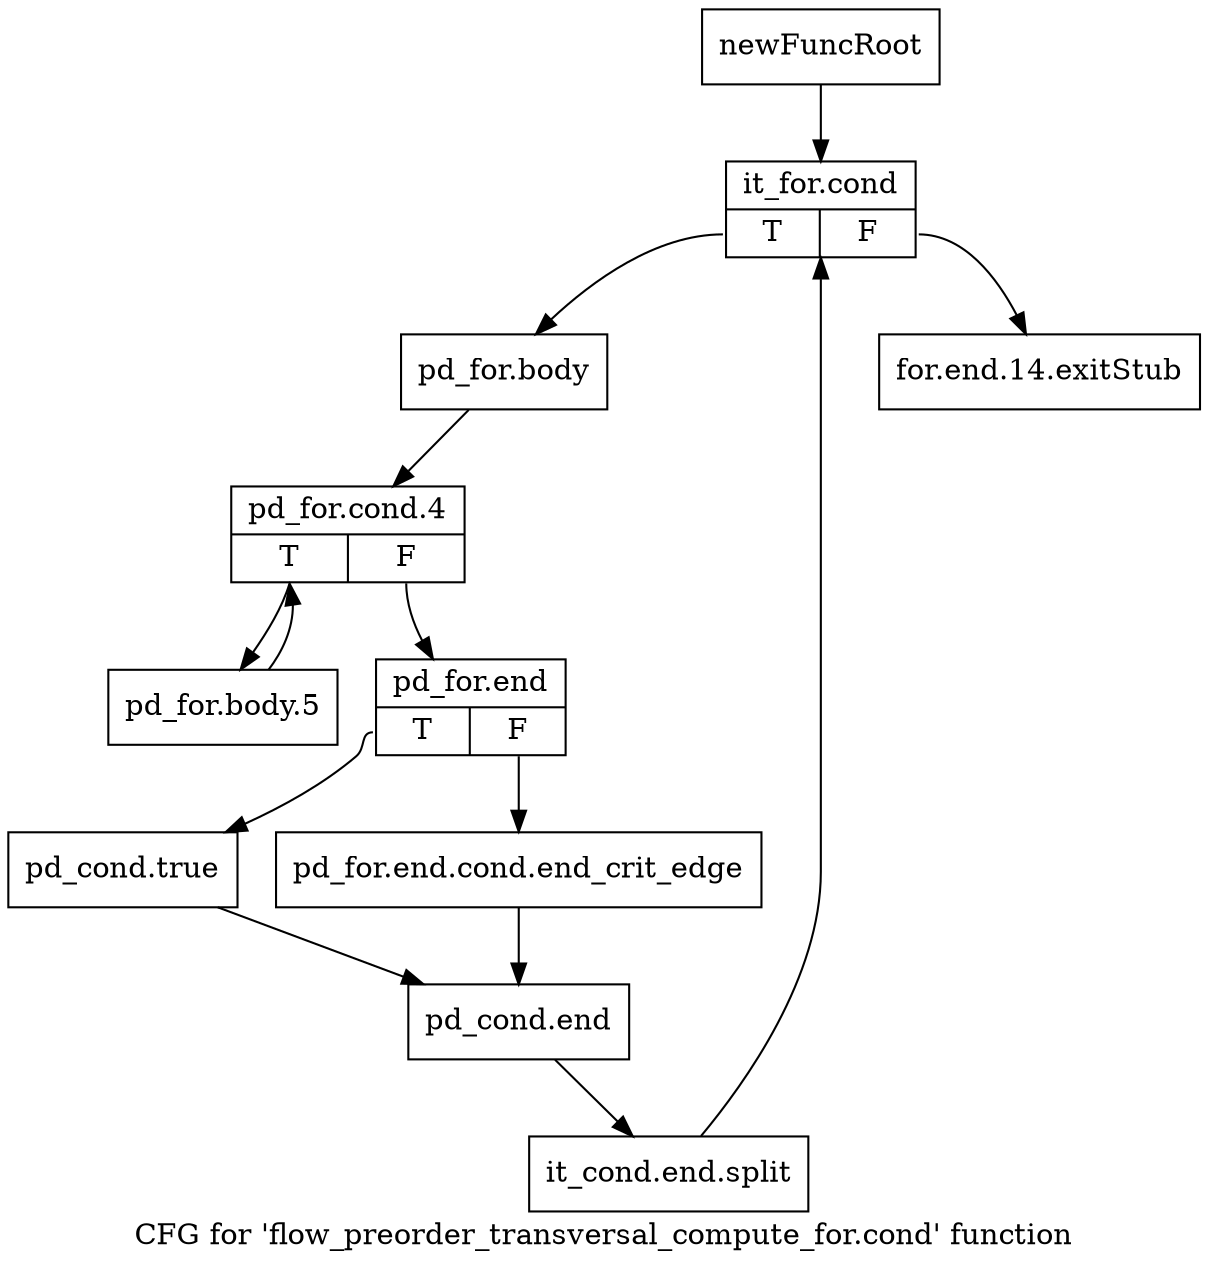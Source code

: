 digraph "CFG for 'flow_preorder_transversal_compute_for.cond' function" {
	label="CFG for 'flow_preorder_transversal_compute_for.cond' function";

	Node0x7b13db0 [shape=record,label="{newFuncRoot}"];
	Node0x7b13db0 -> Node0x7b13e50;
	Node0x7b13e00 [shape=record,label="{for.end.14.exitStub}"];
	Node0x7b13e50 [shape=record,label="{it_for.cond|{<s0>T|<s1>F}}"];
	Node0x7b13e50:s0 -> Node0x7b13ea0;
	Node0x7b13e50:s1 -> Node0x7b13e00;
	Node0x7b13ea0 [shape=record,label="{pd_for.body}"];
	Node0x7b13ea0 -> Node0x7b13ef0;
	Node0x7b13ef0 [shape=record,label="{pd_for.cond.4|{<s0>T|<s1>F}}"];
	Node0x7b13ef0:s0 -> Node0x7b14080;
	Node0x7b13ef0:s1 -> Node0x7b13f40;
	Node0x7b13f40 [shape=record,label="{pd_for.end|{<s0>T|<s1>F}}"];
	Node0x7b13f40:s0 -> Node0x7b13fe0;
	Node0x7b13f40:s1 -> Node0x7b13f90;
	Node0x7b13f90 [shape=record,label="{pd_for.end.cond.end_crit_edge}"];
	Node0x7b13f90 -> Node0x7b14030;
	Node0x7b13fe0 [shape=record,label="{pd_cond.true}"];
	Node0x7b13fe0 -> Node0x7b14030;
	Node0x7b14030 [shape=record,label="{pd_cond.end}"];
	Node0x7b14030 -> Node0xf0aac00;
	Node0xf0aac00 [shape=record,label="{it_cond.end.split}"];
	Node0xf0aac00 -> Node0x7b13e50;
	Node0x7b14080 [shape=record,label="{pd_for.body.5}"];
	Node0x7b14080 -> Node0x7b13ef0;
}
